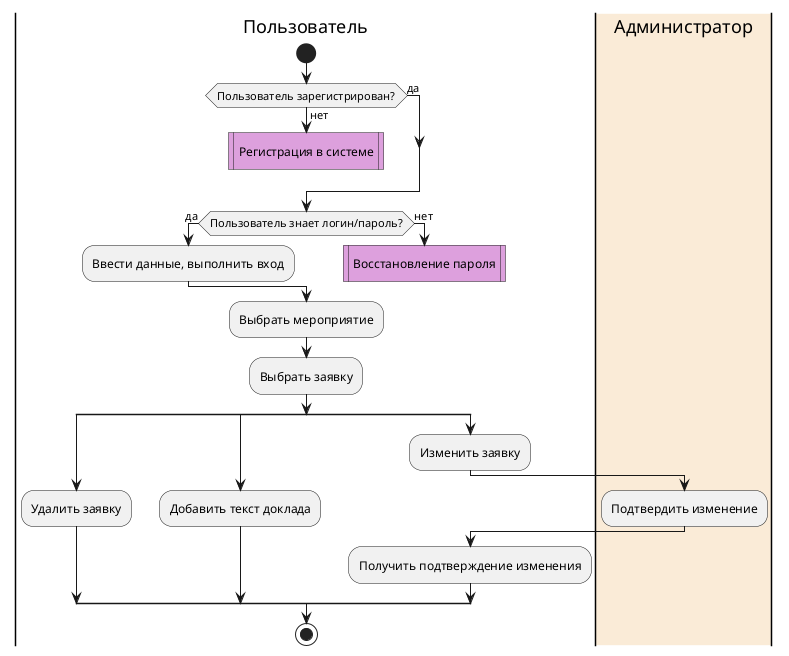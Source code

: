 @startuml ManageOwnApplications
|Пользователь|
start
if (Пользователь зарегистрирован?) then (да)
else (нет)
  #Plum:Регистрация в системе|
  detach
endif
if (Пользователь знает логин/пароль?) then (да)
  :Ввести данные, выполнить вход;
else (нет)
  #Plum:Восстановление пароля|
  detach
endif
:Выбрать мероприятие;
:Выбрать заявку;
split
  :Удалить заявку;
split again
 :Добавить текст доклада;
split again
  :Изменить заявку;
  |#AntiqueWhite|Администратор|
  :Подтвердить изменение;
  |Пользователь|
  :Получить подтверждение изменения;
end split
stop
@enduml
